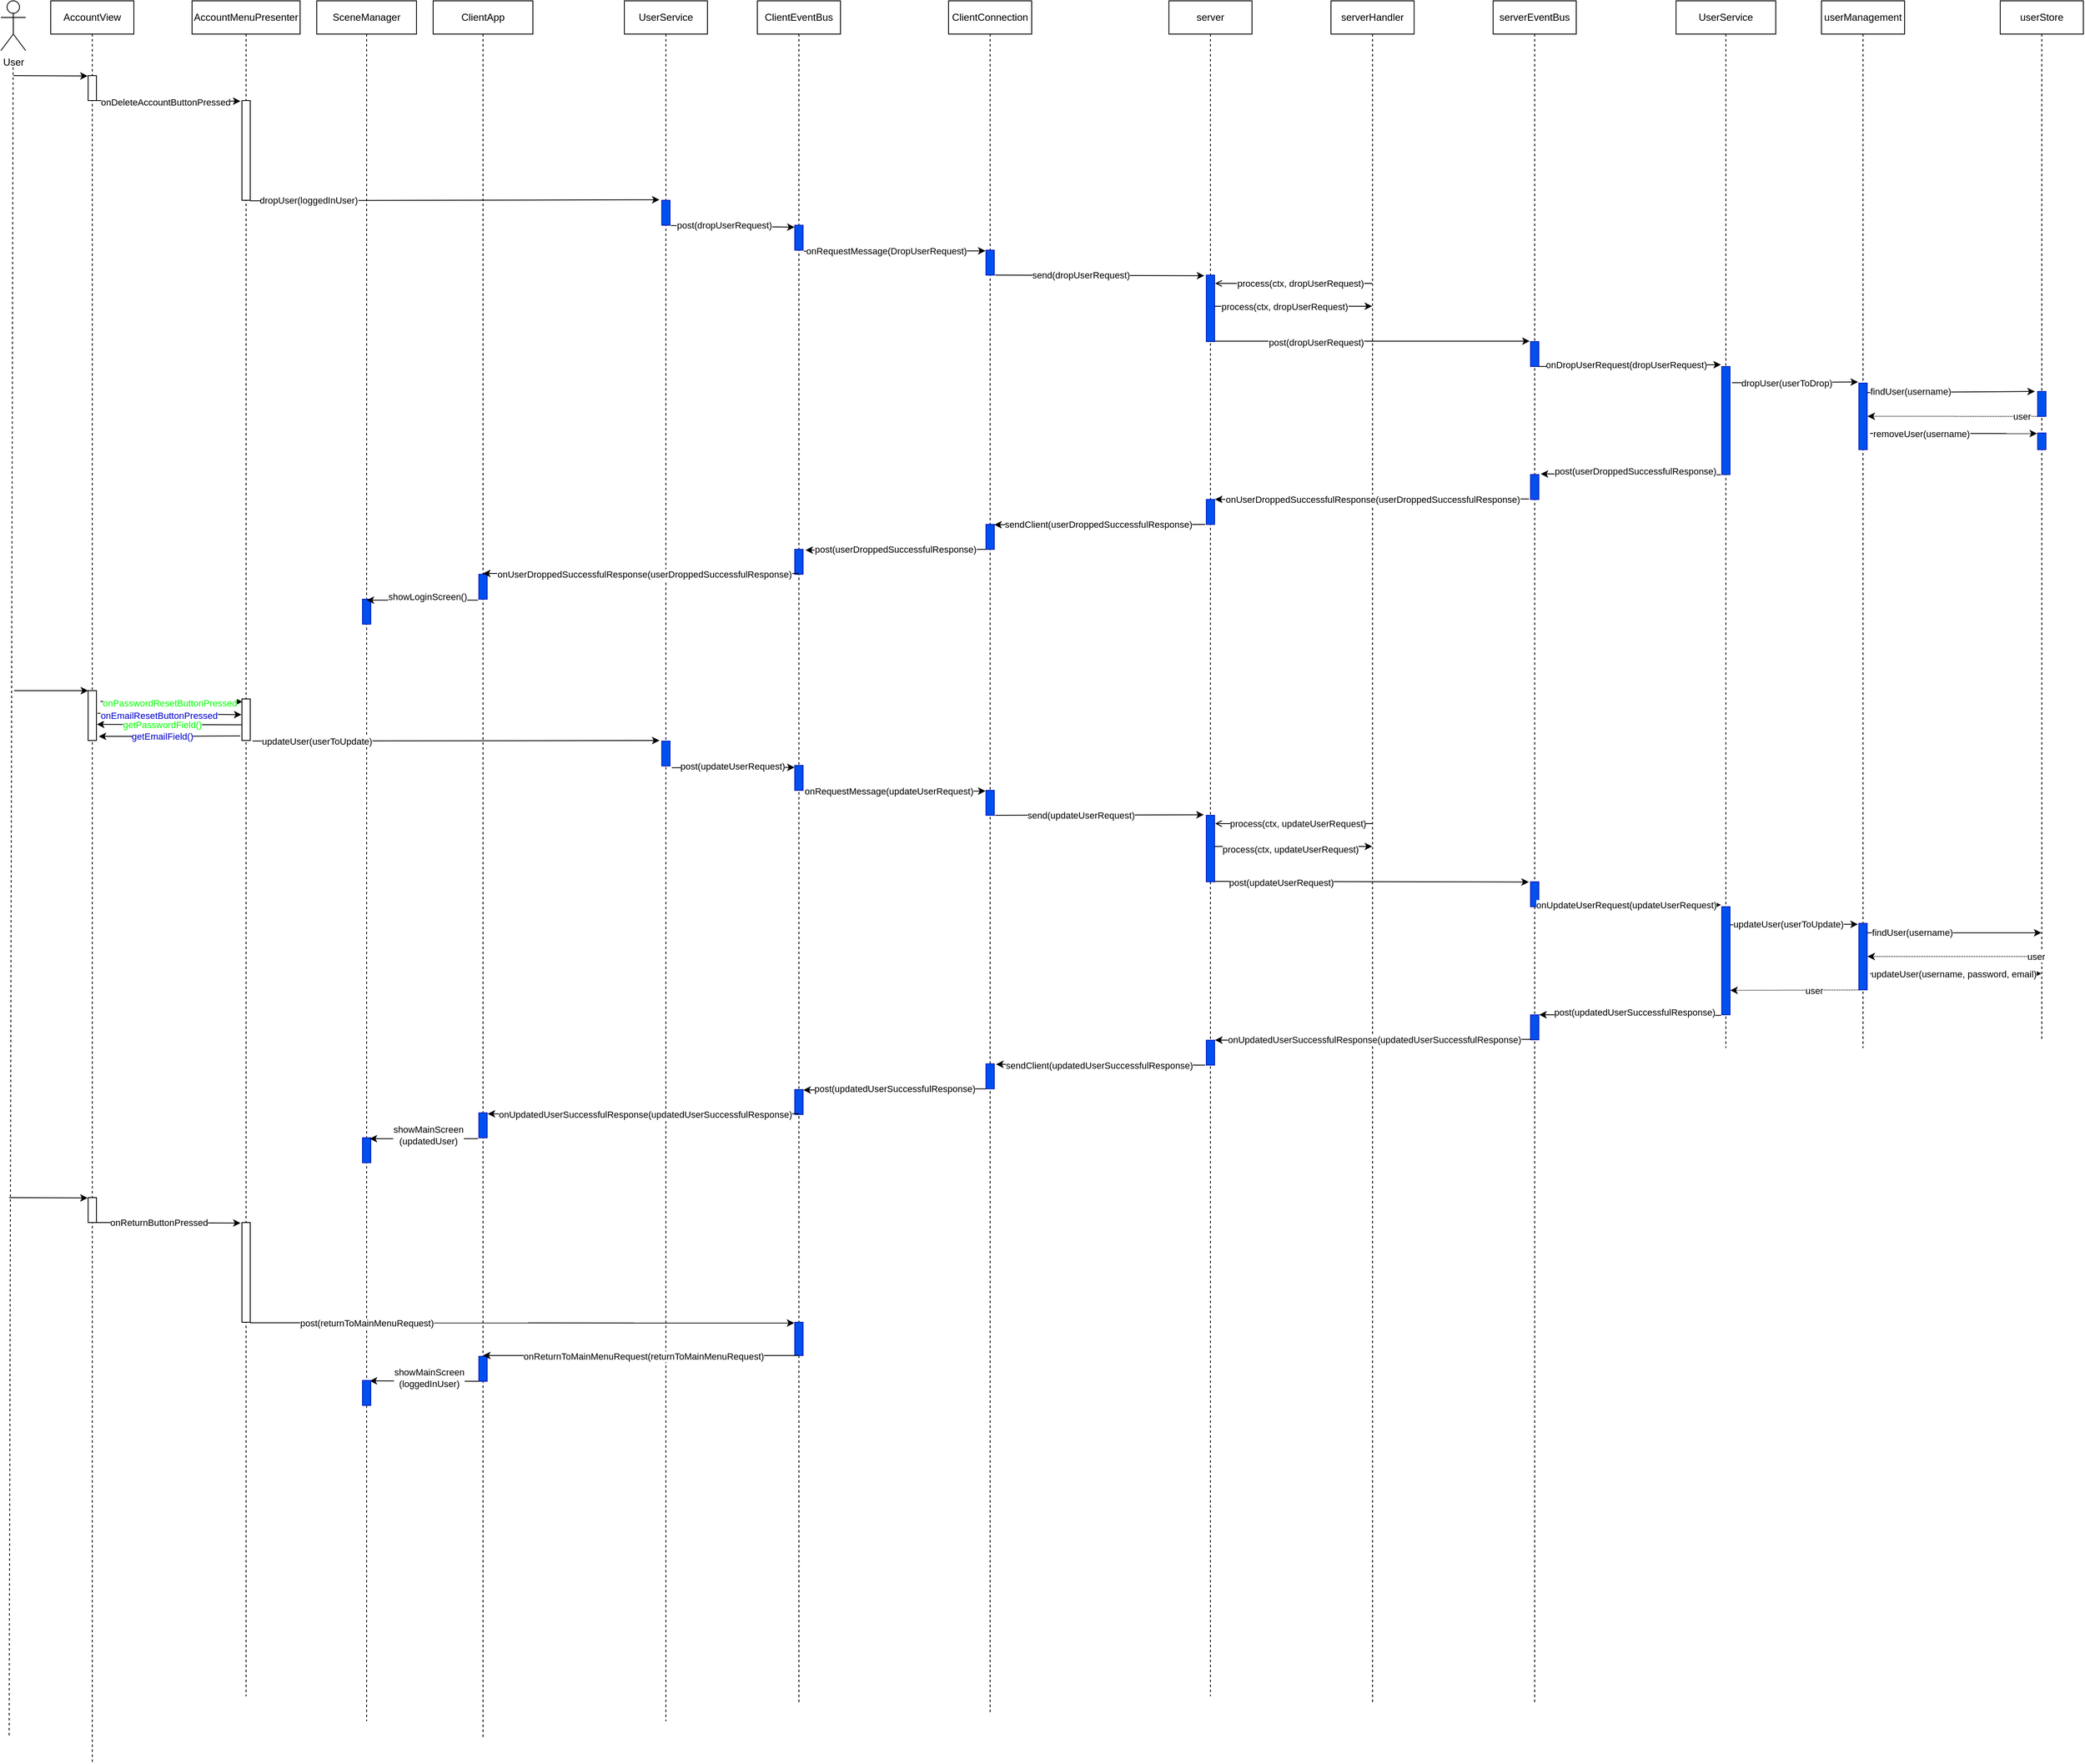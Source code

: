 <mxfile>
    <diagram id="3Xsf9Z5Jb-ylDypEAf_c" name="Register">
        <mxGraphModel dx="640" dy="656" grid="1" gridSize="10" guides="1" tooltips="1" connect="1" arrows="1" fold="1" page="1" pageScale="1" pageWidth="850" pageHeight="1100" background="none" math="0" shadow="0">
            <root>
                <mxCell id="AodUy6y1ME9elZLvLSFF-0"/>
                <mxCell id="AodUy6y1ME9elZLvLSFF-1" parent="AodUy6y1ME9elZLvLSFF-0"/>
                <mxCell id="AodUy6y1ME9elZLvLSFF-2" value="AccountMenuPresenter" style="shape=umlLifeline;perimeter=lifelinePerimeter;whiteSpace=wrap;html=1;container=1;collapsible=0;recursiveResize=0;outlineConnect=0;rounded=0;" parent="AodUy6y1ME9elZLvLSFF-1" vertex="1">
                    <mxGeometry x="240" y="80" width="130" height="2040" as="geometry"/>
                </mxCell>
                <mxCell id="AodUy6y1ME9elZLvLSFF-3" value="" style="html=1;points=[];perimeter=orthogonalPerimeter;rounded=0;" parent="AodUy6y1ME9elZLvLSFF-2" vertex="1">
                    <mxGeometry x="60" y="120" width="10" height="120" as="geometry"/>
                </mxCell>
                <mxCell id="0" value="" style="html=1;points=[];perimeter=orthogonalPerimeter;rounded=0;" parent="AodUy6y1ME9elZLvLSFF-2" vertex="1">
                    <mxGeometry x="60" y="840" width="10" height="50" as="geometry"/>
                </mxCell>
                <mxCell id="80" value="" style="html=1;points=[];perimeter=orthogonalPerimeter;rounded=0;" parent="AodUy6y1ME9elZLvLSFF-2" vertex="1">
                    <mxGeometry x="60" y="1470" width="10" height="120" as="geometry"/>
                </mxCell>
                <mxCell id="AodUy6y1ME9elZLvLSFF-4" value="AccountView" style="shape=umlLifeline;perimeter=lifelinePerimeter;whiteSpace=wrap;html=1;container=1;collapsible=0;recursiveResize=0;outlineConnect=0;rounded=0;" parent="AodUy6y1ME9elZLvLSFF-1" vertex="1">
                    <mxGeometry x="70" y="80" width="100" height="2120" as="geometry"/>
                </mxCell>
                <mxCell id="AodUy6y1ME9elZLvLSFF-5" value="" style="html=1;points=[];perimeter=orthogonalPerimeter;rounded=0;" parent="AodUy6y1ME9elZLvLSFF-4" vertex="1">
                    <mxGeometry x="45" y="90" width="10" height="30" as="geometry"/>
                </mxCell>
                <mxCell id="6" value="" style="html=1;points=[];perimeter=orthogonalPerimeter;rounded=0;" parent="AodUy6y1ME9elZLvLSFF-4" vertex="1">
                    <mxGeometry x="45" y="830" width="10" height="60" as="geometry"/>
                </mxCell>
                <mxCell id="9" style="edgeStyle=none;html=1;endArrow=classic;endFill=1;entryX=-0.052;entryY=0.015;entryDx=0;entryDy=0;entryPerimeter=0;rounded=0;" parent="AodUy6y1ME9elZLvLSFF-4" edge="1">
                    <mxGeometry relative="1" as="geometry">
                        <mxPoint x="-44" y="830" as="sourcePoint"/>
                        <mxPoint x="45.0" y="830" as="targetPoint"/>
                    </mxGeometry>
                </mxCell>
                <mxCell id="76" value="" style="html=1;points=[];perimeter=orthogonalPerimeter;rounded=0;" parent="AodUy6y1ME9elZLvLSFF-4" vertex="1">
                    <mxGeometry x="45" y="1440" width="10" height="30" as="geometry"/>
                </mxCell>
                <mxCell id="77" style="edgeStyle=none;html=1;endArrow=classic;endFill=1;entryX=-0.052;entryY=0.015;entryDx=0;entryDy=0;entryPerimeter=0;rounded=0;" parent="AodUy6y1ME9elZLvLSFF-4" target="76" edge="1">
                    <mxGeometry relative="1" as="geometry">
                        <mxPoint x="-50" y="1440" as="sourcePoint"/>
                    </mxGeometry>
                </mxCell>
                <mxCell id="AodUy6y1ME9elZLvLSFF-6" value="ClientConnection" style="shape=umlLifeline;perimeter=lifelinePerimeter;whiteSpace=wrap;html=1;container=1;collapsible=0;recursiveResize=0;outlineConnect=0;rounded=0;" parent="AodUy6y1ME9elZLvLSFF-1" vertex="1">
                    <mxGeometry x="1150" y="80" width="100" height="2060" as="geometry"/>
                </mxCell>
                <mxCell id="AodUy6y1ME9elZLvLSFF-7" value="" style="html=1;points=[];perimeter=orthogonalPerimeter;fillColor=#0050ef;fontColor=#ffffff;strokeColor=#001DBC;rounded=0;" parent="AodUy6y1ME9elZLvLSFF-6" vertex="1">
                    <mxGeometry x="45" y="300" width="10" height="30" as="geometry"/>
                </mxCell>
                <mxCell id="AodUy6y1ME9elZLvLSFF-8" value="" style="html=1;points=[];perimeter=orthogonalPerimeter;fillColor=#0050ef;fontColor=#ffffff;strokeColor=#001DBC;rounded=0;" parent="AodUy6y1ME9elZLvLSFF-6" vertex="1">
                    <mxGeometry x="45" y="630" width="10" height="30" as="geometry"/>
                </mxCell>
                <mxCell id="AodUy6y1ME9elZLvLSFF-97" style="edgeStyle=none;html=1;endArrow=classic;endFill=1;exitX=0.03;exitY=1.018;exitDx=0;exitDy=0;exitPerimeter=0;rounded=0;entryX=1.288;entryY=0.031;entryDx=0;entryDy=0;entryPerimeter=0;" parent="AodUy6y1ME9elZLvLSFF-6" target="AodUy6y1ME9elZLvLSFF-90" edge="1">
                    <mxGeometry relative="1" as="geometry">
                        <mxPoint x="45.0" y="660.06" as="sourcePoint"/>
                        <mxPoint x="-150.3" y="660.52" as="targetPoint"/>
                        <Array as="points">
                            <mxPoint x="-25.25" y="660"/>
                        </Array>
                    </mxGeometry>
                </mxCell>
                <mxCell id="AodUy6y1ME9elZLvLSFF-98" value="post(userDroppedSuccessfulResponse)" style="edgeLabel;html=1;align=center;verticalAlign=middle;resizable=0;points=[];rounded=0;" parent="AodUy6y1ME9elZLvLSFF-97" vertex="1" connectable="0">
                    <mxGeometry x="-0.387" y="-2" relative="1" as="geometry">
                        <mxPoint x="-43" y="2" as="offset"/>
                    </mxGeometry>
                </mxCell>
                <mxCell id="20" value="" style="html=1;points=[];perimeter=orthogonalPerimeter;fillColor=#0050ef;fontColor=#ffffff;strokeColor=#001DBC;rounded=0;" parent="AodUy6y1ME9elZLvLSFF-6" vertex="1">
                    <mxGeometry x="45" y="950" width="10" height="30" as="geometry"/>
                </mxCell>
                <mxCell id="57" value="" style="html=1;points=[];perimeter=orthogonalPerimeter;fillColor=#0050ef;fontColor=#ffffff;strokeColor=#001DBC;rounded=0;" parent="AodUy6y1ME9elZLvLSFF-6" vertex="1">
                    <mxGeometry x="45" y="1279.07" width="10" height="30" as="geometry"/>
                </mxCell>
                <mxCell id="58" style="edgeStyle=none;html=1;endArrow=classic;endFill=1;exitX=0.03;exitY=1.018;exitDx=0;exitDy=0;exitPerimeter=0;rounded=0;entryX=1.028;entryY=0.02;entryDx=0;entryDy=0;entryPerimeter=0;" parent="AodUy6y1ME9elZLvLSFF-6" target="66" edge="1">
                    <mxGeometry relative="1" as="geometry">
                        <mxPoint x="45.0" y="1309.13" as="sourcePoint"/>
                        <mxPoint x="-172.12" y="1310" as="targetPoint"/>
                        <Array as="points">
                            <mxPoint x="-25.25" y="1309.07"/>
                        </Array>
                    </mxGeometry>
                </mxCell>
                <mxCell id="59" value="post(updatedUserSuccessfulResponse)" style="edgeLabel;html=1;align=center;verticalAlign=middle;resizable=0;points=[];rounded=0;" parent="58" vertex="1" connectable="0">
                    <mxGeometry x="-0.387" y="-2" relative="1" as="geometry">
                        <mxPoint x="-43" y="2" as="offset"/>
                    </mxGeometry>
                </mxCell>
                <mxCell id="AodUy6y1ME9elZLvLSFF-17" value="serverHandler" style="shape=umlLifeline;perimeter=lifelinePerimeter;whiteSpace=wrap;html=1;container=1;collapsible=0;recursiveResize=0;outlineConnect=0;rounded=0;" parent="AodUy6y1ME9elZLvLSFF-1" vertex="1">
                    <mxGeometry x="1610" y="80" width="100" height="2050" as="geometry"/>
                </mxCell>
                <mxCell id="AodUy6y1ME9elZLvLSFF-20" value="server" style="shape=umlLifeline;perimeter=lifelinePerimeter;whiteSpace=wrap;html=1;container=1;collapsible=0;recursiveResize=0;outlineConnect=0;rounded=0;" parent="AodUy6y1ME9elZLvLSFF-1" vertex="1">
                    <mxGeometry x="1415.04" y="80" width="100" height="2040" as="geometry"/>
                </mxCell>
                <mxCell id="AodUy6y1ME9elZLvLSFF-21" value="" style="html=1;points=[];perimeter=orthogonalPerimeter;fillColor=#0050ef;fontColor=#ffffff;strokeColor=#001DBC;rounded=0;" parent="AodUy6y1ME9elZLvLSFF-20" vertex="1">
                    <mxGeometry x="45" y="330" width="10" height="80" as="geometry"/>
                </mxCell>
                <mxCell id="AodUy6y1ME9elZLvLSFF-22" value="" style="html=1;points=[];perimeter=orthogonalPerimeter;fillColor=#0050ef;fontColor=#ffffff;strokeColor=#001DBC;rounded=0;" parent="AodUy6y1ME9elZLvLSFF-20" vertex="1">
                    <mxGeometry x="45" y="600" width="10" height="30" as="geometry"/>
                </mxCell>
                <mxCell id="52" value="" style="html=1;points=[];perimeter=orthogonalPerimeter;fillColor=#0050ef;fontColor=#ffffff;strokeColor=#001DBC;rounded=0;" parent="AodUy6y1ME9elZLvLSFF-20" vertex="1">
                    <mxGeometry x="45.0" y="1250.6" width="10" height="30" as="geometry"/>
                </mxCell>
                <mxCell id="AodUy6y1ME9elZLvLSFF-23" value="&lt;span&gt;UserService&lt;/span&gt;" style="shape=umlLifeline;perimeter=lifelinePerimeter;whiteSpace=wrap;html=1;container=1;collapsible=0;recursiveResize=0;outlineConnect=0;rounded=0;" parent="AodUy6y1ME9elZLvLSFF-1" vertex="1">
                    <mxGeometry x="2025.04" y="80" width="120" height="1260" as="geometry"/>
                </mxCell>
                <mxCell id="AodUy6y1ME9elZLvLSFF-24" value="" style="html=1;points=[];perimeter=orthogonalPerimeter;fillColor=#0050ef;fontColor=#ffffff;strokeColor=#001DBC;rounded=0;" parent="AodUy6y1ME9elZLvLSFF-23" vertex="1">
                    <mxGeometry x="55" y="440" width="10" height="130" as="geometry"/>
                </mxCell>
                <mxCell id="35" value="" style="html=1;points=[];perimeter=orthogonalPerimeter;fillColor=#0050ef;fontColor=#ffffff;strokeColor=#001DBC;rounded=0;" parent="AodUy6y1ME9elZLvLSFF-23" vertex="1">
                    <mxGeometry x="55" y="1090" width="10" height="130" as="geometry"/>
                </mxCell>
                <mxCell id="AodUy6y1ME9elZLvLSFF-25" value="serverEventBus" style="shape=umlLifeline;perimeter=lifelinePerimeter;whiteSpace=wrap;html=1;container=1;collapsible=0;recursiveResize=0;outlineConnect=0;rounded=0;" parent="AodUy6y1ME9elZLvLSFF-1" vertex="1">
                    <mxGeometry x="1805.04" y="80" width="100" height="2050" as="geometry"/>
                </mxCell>
                <mxCell id="AodUy6y1ME9elZLvLSFF-26" value="" style="html=1;points=[];perimeter=orthogonalPerimeter;fillColor=#0050ef;fontColor=#ffffff;strokeColor=#001DBC;rounded=0;" parent="AodUy6y1ME9elZLvLSFF-25" vertex="1">
                    <mxGeometry x="45" y="410" width="10" height="30" as="geometry"/>
                </mxCell>
                <mxCell id="AodUy6y1ME9elZLvLSFF-27" value="" style="html=1;points=[];perimeter=orthogonalPerimeter;fillColor=#0050ef;fontColor=#ffffff;strokeColor=#001DBC;rounded=0;" parent="AodUy6y1ME9elZLvLSFF-25" vertex="1">
                    <mxGeometry x="45" y="570" width="10" height="30" as="geometry"/>
                </mxCell>
                <mxCell id="32" value="" style="html=1;points=[];perimeter=orthogonalPerimeter;fillColor=#0050ef;fontColor=#ffffff;strokeColor=#001DBC;rounded=0;" parent="AodUy6y1ME9elZLvLSFF-25" vertex="1">
                    <mxGeometry x="45" y="1060" width="10" height="30" as="geometry"/>
                </mxCell>
                <mxCell id="33" style="edgeStyle=none;html=1;endArrow=classic;endFill=1;exitX=0.995;exitY=0.998;exitDx=0;exitDy=0;exitPerimeter=0;entryX=-0.1;entryY=-0.017;entryDx=0;entryDy=0;entryPerimeter=0;rounded=0;" parent="AodUy6y1ME9elZLvLSFF-25" source="32" edge="1">
                    <mxGeometry relative="1" as="geometry">
                        <mxPoint x="-150.0" y="1080" as="sourcePoint"/>
                        <mxPoint x="274" y="1087.79" as="targetPoint"/>
                    </mxGeometry>
                </mxCell>
                <mxCell id="34" value="onUpdateUserRequest(updateUserRequest)" style="edgeLabel;html=1;align=center;verticalAlign=middle;resizable=0;points=[];rounded=0;" parent="33" vertex="1" connectable="0">
                    <mxGeometry x="-0.387" y="-2" relative="1" as="geometry">
                        <mxPoint x="38" y="-4" as="offset"/>
                    </mxGeometry>
                </mxCell>
                <mxCell id="49" value="" style="html=1;points=[];perimeter=orthogonalPerimeter;fillColor=#0050ef;fontColor=#ffffff;strokeColor=#001DBC;rounded=0;" parent="AodUy6y1ME9elZLvLSFF-25" vertex="1">
                    <mxGeometry x="45" y="1220.12" width="10" height="30" as="geometry"/>
                </mxCell>
                <mxCell id="AodUy6y1ME9elZLvLSFF-28" value="" style="edgeStyle=none;html=1;dashed=1;endArrow=none;endFill=0;rounded=0;" parent="AodUy6y1ME9elZLvLSFF-1" edge="1">
                    <mxGeometry relative="1" as="geometry">
                        <mxPoint x="24.76" y="160" as="sourcePoint"/>
                        <mxPoint x="20" y="2170" as="targetPoint"/>
                    </mxGeometry>
                </mxCell>
                <mxCell id="AodUy6y1ME9elZLvLSFF-29" style="edgeStyle=none;html=1;endArrow=classic;endFill=1;entryX=-0.052;entryY=0.015;entryDx=0;entryDy=0;entryPerimeter=0;rounded=0;" parent="AodUy6y1ME9elZLvLSFF-1" target="AodUy6y1ME9elZLvLSFF-5" edge="1">
                    <mxGeometry relative="1" as="geometry">
                        <mxPoint x="25" y="170" as="sourcePoint"/>
                    </mxGeometry>
                </mxCell>
                <mxCell id="AodUy6y1ME9elZLvLSFF-30" value="User" style="shape=umlActor;verticalLabelPosition=bottom;verticalAlign=top;html=1;rounded=0;" parent="AodUy6y1ME9elZLvLSFF-1" vertex="1">
                    <mxGeometry x="10" y="80" width="30" height="60" as="geometry"/>
                </mxCell>
                <mxCell id="AodUy6y1ME9elZLvLSFF-31" value="userStore" style="shape=umlLifeline;perimeter=lifelinePerimeter;whiteSpace=wrap;html=1;container=1;collapsible=0;recursiveResize=0;outlineConnect=0;rounded=0;" parent="AodUy6y1ME9elZLvLSFF-1" vertex="1">
                    <mxGeometry x="2415.04" y="80" width="100" height="1250" as="geometry"/>
                </mxCell>
                <mxCell id="AodUy6y1ME9elZLvLSFF-32" value="" style="html=1;points=[];perimeter=orthogonalPerimeter;fillColor=#0050ef;fontColor=#ffffff;strokeColor=#001DBC;rounded=0;" parent="AodUy6y1ME9elZLvLSFF-31" vertex="1">
                    <mxGeometry x="45" y="470" width="10" height="30" as="geometry"/>
                </mxCell>
                <mxCell id="10" value="" style="html=1;points=[];perimeter=orthogonalPerimeter;fillColor=#0050ef;fontColor=#ffffff;strokeColor=#001DBC;rounded=0;" parent="AodUy6y1ME9elZLvLSFF-31" vertex="1">
                    <mxGeometry x="45" y="520" width="10" height="20" as="geometry"/>
                </mxCell>
                <mxCell id="AodUy6y1ME9elZLvLSFF-38" style="edgeStyle=none;html=1;endArrow=classic;endFill=1;entryX=-0.179;entryY=0.006;entryDx=0;entryDy=0;entryPerimeter=0;rounded=0;" parent="AodUy6y1ME9elZLvLSFF-1" source="AodUy6y1ME9elZLvLSFF-5" target="AodUy6y1ME9elZLvLSFF-3" edge="1">
                    <mxGeometry relative="1" as="geometry">
                        <mxPoint x="120" y="190" as="sourcePoint"/>
                        <mxPoint x="280" y="190" as="targetPoint"/>
                    </mxGeometry>
                </mxCell>
                <mxCell id="AodUy6y1ME9elZLvLSFF-39" value="onDeleteAccountButtonPressed" style="edgeLabel;html=1;align=center;verticalAlign=middle;resizable=0;points=[];rounded=0;" parent="AodUy6y1ME9elZLvLSFF-38" vertex="1" connectable="0">
                    <mxGeometry x="-0.387" y="-2" relative="1" as="geometry">
                        <mxPoint x="30" as="offset"/>
                    </mxGeometry>
                </mxCell>
                <mxCell id="AodUy6y1ME9elZLvLSFF-46" style="edgeStyle=none;html=1;endArrow=classic;endFill=1;rounded=0;exitX=1.1;exitY=1;exitDx=0;exitDy=0;exitPerimeter=0;entryX=-0.243;entryY=0.009;entryDx=0;entryDy=0;entryPerimeter=0;" parent="AodUy6y1ME9elZLvLSFF-1" source="AodUy6y1ME9elZLvLSFF-7" target="AodUy6y1ME9elZLvLSFF-21" edge="1">
                    <mxGeometry relative="1" as="geometry">
                        <mxPoint x="1130" y="395" as="sourcePoint"/>
                        <mxPoint x="1380" y="410" as="targetPoint"/>
                    </mxGeometry>
                </mxCell>
                <mxCell id="AodUy6y1ME9elZLvLSFF-47" value="send(dropUserRequest)" style="edgeLabel;html=1;align=center;verticalAlign=middle;resizable=0;points=[];rounded=0;" parent="AodUy6y1ME9elZLvLSFF-46" vertex="1" connectable="0">
                    <mxGeometry x="-0.387" y="-2" relative="1" as="geometry">
                        <mxPoint x="26" y="-2" as="offset"/>
                    </mxGeometry>
                </mxCell>
                <mxCell id="AodUy6y1ME9elZLvLSFF-48" style="edgeStyle=none;html=1;endArrow=classic;endFill=1;exitX=0.957;exitY=0.468;exitDx=0;exitDy=0;exitPerimeter=0;rounded=0;" parent="AodUy6y1ME9elZLvLSFF-1" source="AodUy6y1ME9elZLvLSFF-21" target="AodUy6y1ME9elZLvLSFF-17" edge="1">
                    <mxGeometry relative="1" as="geometry">
                        <mxPoint x="1475.04" y="380.93" as="sourcePoint"/>
                        <mxPoint x="1624.52" y="379.49" as="targetPoint"/>
                    </mxGeometry>
                </mxCell>
                <mxCell id="AodUy6y1ME9elZLvLSFF-49" value="process(ctx, dropUserRequest)" style="edgeLabel;html=1;align=center;verticalAlign=middle;resizable=0;points=[];rounded=0;" parent="AodUy6y1ME9elZLvLSFF-48" vertex="1" connectable="0">
                    <mxGeometry x="-0.387" y="-2" relative="1" as="geometry">
                        <mxPoint x="26" y="-2" as="offset"/>
                    </mxGeometry>
                </mxCell>
                <mxCell id="AodUy6y1ME9elZLvLSFF-50" style="edgeStyle=none;html=1;endArrow=classic;endFill=1;exitX=0.995;exitY=0.993;exitDx=0;exitDy=0;exitPerimeter=0;entryX=-0.1;entryY=-0.017;entryDx=0;entryDy=0;entryPerimeter=0;rounded=0;" parent="AodUy6y1ME9elZLvLSFF-1" source="AodUy6y1ME9elZLvLSFF-21" target="AodUy6y1ME9elZLvLSFF-26" edge="1">
                    <mxGeometry relative="1" as="geometry">
                        <mxPoint x="1470.04" y="432.12" as="sourcePoint"/>
                        <mxPoint x="1755.04" y="429" as="targetPoint"/>
                    </mxGeometry>
                </mxCell>
                <mxCell id="AodUy6y1ME9elZLvLSFF-51" value="post(dropUserRequest)" style="edgeLabel;html=1;align=center;verticalAlign=middle;resizable=0;points=[];rounded=0;" parent="AodUy6y1ME9elZLvLSFF-50" vertex="1" connectable="0">
                    <mxGeometry x="-0.387" y="-2" relative="1" as="geometry">
                        <mxPoint x="6" y="-1" as="offset"/>
                    </mxGeometry>
                </mxCell>
                <mxCell id="AodUy6y1ME9elZLvLSFF-52" style="edgeStyle=none;html=1;endArrow=classic;endFill=1;exitX=0.995;exitY=0.998;exitDx=0;exitDy=0;exitPerimeter=0;entryX=-0.1;entryY=-0.017;entryDx=0;entryDy=0;entryPerimeter=0;rounded=0;" parent="AodUy6y1ME9elZLvLSFF-1" source="AodUy6y1ME9elZLvLSFF-26" target="AodUy6y1ME9elZLvLSFF-24" edge="1">
                    <mxGeometry relative="1" as="geometry">
                        <mxPoint x="1655.04" y="510" as="sourcePoint"/>
                        <mxPoint x="1940.09" y="509.56" as="targetPoint"/>
                    </mxGeometry>
                </mxCell>
                <mxCell id="AodUy6y1ME9elZLvLSFF-53" value="onDropUserRequest(dropUserRequest)" style="edgeLabel;html=1;align=center;verticalAlign=middle;resizable=0;points=[];rounded=0;" parent="AodUy6y1ME9elZLvLSFF-52" vertex="1" connectable="0">
                    <mxGeometry x="-0.387" y="-2" relative="1" as="geometry">
                        <mxPoint x="38" y="-4" as="offset"/>
                    </mxGeometry>
                </mxCell>
                <mxCell id="AodUy6y1ME9elZLvLSFF-54" value="userManagement" style="shape=umlLifeline;perimeter=lifelinePerimeter;whiteSpace=wrap;html=1;container=1;collapsible=0;recursiveResize=0;outlineConnect=0;rounded=0;" parent="AodUy6y1ME9elZLvLSFF-1" vertex="1">
                    <mxGeometry x="2200" y="80" width="100" height="1260" as="geometry"/>
                </mxCell>
                <mxCell id="AodUy6y1ME9elZLvLSFF-55" value="" style="html=1;points=[];perimeter=orthogonalPerimeter;fillColor=#0050ef;fontColor=#ffffff;strokeColor=#001DBC;rounded=0;" parent="AodUy6y1ME9elZLvLSFF-54" vertex="1">
                    <mxGeometry x="45" y="460" width="10" height="80" as="geometry"/>
                </mxCell>
                <mxCell id="38" value="" style="html=1;points=[];perimeter=orthogonalPerimeter;fillColor=#0050ef;fontColor=#ffffff;strokeColor=#001DBC;rounded=0;" parent="AodUy6y1ME9elZLvLSFF-54" vertex="1">
                    <mxGeometry x="45" y="1110" width="10" height="80" as="geometry"/>
                </mxCell>
                <mxCell id="AodUy6y1ME9elZLvLSFF-56" style="edgeStyle=none;html=1;endArrow=classic;endFill=1;entryX=-0.1;entryY=-0.017;entryDx=0;entryDy=0;entryPerimeter=0;exitX=1.233;exitY=0.15;exitDx=0;exitDy=0;exitPerimeter=0;rounded=0;" parent="AodUy6y1ME9elZLvLSFF-1" source="AodUy6y1ME9elZLvLSFF-24" target="AodUy6y1ME9elZLvLSFF-55" edge="1">
                    <mxGeometry relative="1" as="geometry">
                        <mxPoint x="2035.04" y="479" as="sourcePoint"/>
                        <mxPoint x="2135.14" y="530.92" as="targetPoint"/>
                    </mxGeometry>
                </mxCell>
                <mxCell id="AodUy6y1ME9elZLvLSFF-57" value="dropUser(userToDrop)" style="edgeLabel;html=1;align=center;verticalAlign=middle;resizable=0;points=[];rounded=0;" parent="AodUy6y1ME9elZLvLSFF-56" vertex="1" connectable="0">
                    <mxGeometry x="-0.387" y="-2" relative="1" as="geometry">
                        <mxPoint x="19" y="-1" as="offset"/>
                    </mxGeometry>
                </mxCell>
                <mxCell id="AodUy6y1ME9elZLvLSFF-58" style="edgeStyle=none;html=1;endArrow=classic;endFill=1;entryX=-0.333;entryY=0;entryDx=0;entryDy=0;entryPerimeter=0;exitX=0.995;exitY=0.142;exitDx=0;exitDy=0;exitPerimeter=0;rounded=0;" parent="AodUy6y1ME9elZLvLSFF-1" source="AodUy6y1ME9elZLvLSFF-55" target="AodUy6y1ME9elZLvLSFF-32" edge="1">
                    <mxGeometry relative="1" as="geometry">
                        <mxPoint x="2210.04" y="490.86" as="sourcePoint"/>
                        <mxPoint x="2302.81" y="542.28" as="targetPoint"/>
                    </mxGeometry>
                </mxCell>
                <mxCell id="AodUy6y1ME9elZLvLSFF-59" value="findUser(username)" style="edgeLabel;html=1;align=center;verticalAlign=middle;resizable=0;points=[];rounded=0;" parent="AodUy6y1ME9elZLvLSFF-58" vertex="1" connectable="0">
                    <mxGeometry x="-0.387" y="-2" relative="1" as="geometry">
                        <mxPoint x="-10" y="-3" as="offset"/>
                    </mxGeometry>
                </mxCell>
                <mxCell id="AodUy6y1ME9elZLvLSFF-60" style="edgeStyle=none;html=1;endArrow=classic;endFill=1;dashed=1;dashPattern=1 1;entryX=1.034;entryY=0.498;entryDx=0;entryDy=0;entryPerimeter=0;exitX=-0.028;exitY=1.001;exitDx=0;exitDy=0;exitPerimeter=0;rounded=0;" parent="AodUy6y1ME9elZLvLSFF-1" source="AodUy6y1ME9elZLvLSFF-32" target="AodUy6y1ME9elZLvLSFF-55" edge="1">
                    <mxGeometry relative="1" as="geometry">
                        <mxPoint x="2375.04" y="528" as="sourcePoint"/>
                        <mxPoint x="2219.09" y="524.67" as="targetPoint"/>
                    </mxGeometry>
                </mxCell>
                <mxCell id="AodUy6y1ME9elZLvLSFF-61" value="user" style="edgeLabel;html=1;align=center;verticalAlign=middle;resizable=0;points=[];rounded=0;" parent="AodUy6y1ME9elZLvLSFF-60" vertex="1" connectable="0">
                    <mxGeometry x="-0.387" y="-2" relative="1" as="geometry">
                        <mxPoint x="43" y="2" as="offset"/>
                    </mxGeometry>
                </mxCell>
                <mxCell id="AodUy6y1ME9elZLvLSFF-64" style="edgeStyle=none;html=1;endArrow=classic;endFill=1;entryX=1.223;entryY=-0.024;entryDx=0;entryDy=0;entryPerimeter=0;exitX=-0.112;exitY=1.002;exitDx=0;exitDy=0;exitPerimeter=0;rounded=0;" parent="AodUy6y1ME9elZLvLSFF-1" source="AodUy6y1ME9elZLvLSFF-24" target="AodUy6y1ME9elZLvLSFF-27" edge="1">
                    <mxGeometry relative="1" as="geometry">
                        <mxPoint x="1988.3" y="580.42" as="sourcePoint"/>
                        <mxPoint x="1830.04" y="580" as="targetPoint"/>
                    </mxGeometry>
                </mxCell>
                <mxCell id="AodUy6y1ME9elZLvLSFF-65" value="post(userDroppedSuccessfulResponse)" style="edgeLabel;html=1;align=center;verticalAlign=middle;resizable=0;points=[];rounded=0;" parent="AodUy6y1ME9elZLvLSFF-64" vertex="1" connectable="0">
                    <mxGeometry x="-0.387" y="-2" relative="1" as="geometry">
                        <mxPoint x="-37" y="-2" as="offset"/>
                    </mxGeometry>
                </mxCell>
                <mxCell id="AodUy6y1ME9elZLvLSFF-66" style="edgeStyle=none;html=1;endArrow=classic;endFill=1;entryX=1.042;entryY=-0.004;entryDx=0;entryDy=0;entryPerimeter=0;exitX=-0.18;exitY=0.98;exitDx=0;exitDy=0;exitPerimeter=0;rounded=0;" parent="AodUy6y1ME9elZLvLSFF-1" source="AodUy6y1ME9elZLvLSFF-27" target="AodUy6y1ME9elZLvLSFF-22" edge="1">
                    <mxGeometry relative="1" as="geometry">
                        <mxPoint x="1658.92" y="620.26" as="sourcePoint"/>
                        <mxPoint x="1460.04" y="610" as="targetPoint"/>
                    </mxGeometry>
                </mxCell>
                <mxCell id="AodUy6y1ME9elZLvLSFF-67" value="onUserDroppedSuccessfulResponse(userDroppedSuccessfulResponse)" style="edgeLabel;html=1;align=center;verticalAlign=middle;resizable=0;points=[];rounded=0;" parent="AodUy6y1ME9elZLvLSFF-66" vertex="1" connectable="0">
                    <mxGeometry x="-0.387" y="-2" relative="1" as="geometry">
                        <mxPoint x="-72" y="2" as="offset"/>
                    </mxGeometry>
                </mxCell>
                <mxCell id="AodUy6y1ME9elZLvLSFF-68" style="edgeStyle=none;html=1;endArrow=classic;endFill=1;entryX=0.995;entryY=0.014;entryDx=0;entryDy=0;entryPerimeter=0;exitX=-0.137;exitY=1;exitDx=0;exitDy=0;exitPerimeter=0;rounded=0;" parent="AodUy6y1ME9elZLvLSFF-1" source="AodUy6y1ME9elZLvLSFF-22" target="AodUy6y1ME9elZLvLSFF-8" edge="1">
                    <mxGeometry relative="1" as="geometry">
                        <mxPoint x="1145" y="640" as="sourcePoint"/>
                        <mxPoint x="985.504" y="640" as="targetPoint"/>
                        <Array as="points"/>
                    </mxGeometry>
                </mxCell>
                <mxCell id="AodUy6y1ME9elZLvLSFF-69" value="sendClient(userDroppedSuccessfulResponse)" style="edgeLabel;html=1;align=center;verticalAlign=middle;resizable=0;points=[];rounded=0;" parent="AodUy6y1ME9elZLvLSFF-68" vertex="1" connectable="0">
                    <mxGeometry x="-0.387" y="-2" relative="1" as="geometry">
                        <mxPoint x="-51" y="2" as="offset"/>
                    </mxGeometry>
                </mxCell>
                <mxCell id="AodUy6y1ME9elZLvLSFF-70" style="edgeStyle=none;html=1;endArrow=classic;endFill=1;exitX=0.98;exitY=1.005;exitDx=0;exitDy=0;exitPerimeter=0;rounded=0;entryX=-0.274;entryY=-0.023;entryDx=0;entryDy=0;entryPerimeter=0;" parent="AodUy6y1ME9elZLvLSFF-1" source="AodUy6y1ME9elZLvLSFF-3" target="AodUy6y1ME9elZLvLSFF-81" edge="1">
                    <mxGeometry relative="1" as="geometry">
                        <mxPoint x="459.71" y="289.52" as="sourcePoint"/>
                        <mxPoint x="454.48" y="289.49" as="targetPoint"/>
                    </mxGeometry>
                </mxCell>
                <mxCell id="AodUy6y1ME9elZLvLSFF-71" value="dropUser(loggedInUser)" style="edgeLabel;html=1;align=center;verticalAlign=middle;resizable=0;points=[];rounded=0;" parent="AodUy6y1ME9elZLvLSFF-70" vertex="1" connectable="0">
                    <mxGeometry x="-0.387" y="-2" relative="1" as="geometry">
                        <mxPoint x="-81" y="-2" as="offset"/>
                    </mxGeometry>
                </mxCell>
                <mxCell id="AodUy6y1ME9elZLvLSFF-80" value="UserService" style="shape=umlLifeline;perimeter=lifelinePerimeter;whiteSpace=wrap;html=1;container=1;collapsible=0;recursiveResize=0;outlineConnect=0;rounded=0;" parent="AodUy6y1ME9elZLvLSFF-1" vertex="1">
                    <mxGeometry x="760" y="80" width="100" height="2070" as="geometry"/>
                </mxCell>
                <mxCell id="AodUy6y1ME9elZLvLSFF-81" value="" style="html=1;points=[];perimeter=orthogonalPerimeter;fillColor=#0050ef;fontColor=#ffffff;strokeColor=#001DBC;rounded=0;" parent="AodUy6y1ME9elZLvLSFF-80" vertex="1">
                    <mxGeometry x="45" y="240" width="10" height="30" as="geometry"/>
                </mxCell>
                <mxCell id="15" value="" style="html=1;points=[];perimeter=orthogonalPerimeter;fillColor=#0050ef;fontColor=#ffffff;strokeColor=#001DBC;rounded=0;" parent="AodUy6y1ME9elZLvLSFF-80" vertex="1">
                    <mxGeometry x="45.0" y="890.69" width="10" height="30" as="geometry"/>
                </mxCell>
                <mxCell id="AodUy6y1ME9elZLvLSFF-88" value="ClientEventBus" style="shape=umlLifeline;perimeter=lifelinePerimeter;whiteSpace=wrap;html=1;container=1;collapsible=0;recursiveResize=0;outlineConnect=0;rounded=0;" parent="AodUy6y1ME9elZLvLSFF-1" vertex="1">
                    <mxGeometry x="920" y="80" width="100" height="2050" as="geometry"/>
                </mxCell>
                <mxCell id="AodUy6y1ME9elZLvLSFF-89" value="" style="html=1;points=[];perimeter=orthogonalPerimeter;fillColor=#0050ef;fontColor=#ffffff;strokeColor=#001DBC;rounded=0;" parent="AodUy6y1ME9elZLvLSFF-88" vertex="1">
                    <mxGeometry x="45" y="270" width="10" height="30" as="geometry"/>
                </mxCell>
                <mxCell id="AodUy6y1ME9elZLvLSFF-90" value="" style="html=1;points=[];perimeter=orthogonalPerimeter;fillColor=#0050ef;fontColor=#ffffff;strokeColor=#001DBC;rounded=0;" parent="AodUy6y1ME9elZLvLSFF-88" vertex="1">
                    <mxGeometry x="45" y="660" width="10" height="30" as="geometry"/>
                </mxCell>
                <mxCell id="16" value="" style="html=1;points=[];perimeter=orthogonalPerimeter;fillColor=#0050ef;fontColor=#ffffff;strokeColor=#001DBC;rounded=0;" parent="AodUy6y1ME9elZLvLSFF-88" vertex="1">
                    <mxGeometry x="45" y="920" width="10" height="30" as="geometry"/>
                </mxCell>
                <mxCell id="66" value="" style="html=1;points=[];perimeter=orthogonalPerimeter;fillColor=#0050ef;fontColor=#ffffff;strokeColor=#001DBC;rounded=0;" parent="AodUy6y1ME9elZLvLSFF-88" vertex="1">
                    <mxGeometry x="45" y="1310" width="10" height="30" as="geometry"/>
                </mxCell>
                <mxCell id="67" style="edgeStyle=none;html=1;endArrow=classic;endFill=1;rounded=0;entryX=1.06;entryY=0.039;entryDx=0;entryDy=0;entryPerimeter=0;" parent="AodUy6y1ME9elZLvLSFF-88" target="69" edge="1">
                    <mxGeometry relative="1" as="geometry">
                        <mxPoint x="50" y="1339" as="sourcePoint"/>
                        <mxPoint x="-329.594" y="1339" as="targetPoint"/>
                        <Array as="points">
                            <mxPoint x="-32" y="1339"/>
                        </Array>
                    </mxGeometry>
                </mxCell>
                <mxCell id="68" value="onUpdatedUserSuccessfulResponse(updatedUserSuccessfulResponse)" style="edgeLabel;html=1;align=center;verticalAlign=middle;resizable=0;points=[];rounded=0;" parent="67" vertex="1" connectable="0">
                    <mxGeometry x="-0.387" y="-2" relative="1" as="geometry">
                        <mxPoint x="-70" y="3" as="offset"/>
                    </mxGeometry>
                </mxCell>
                <mxCell id="83" value="" style="html=1;points=[];perimeter=orthogonalPerimeter;fillColor=#0050ef;fontColor=#ffffff;strokeColor=#001DBC;rounded=0;" parent="AodUy6y1ME9elZLvLSFF-88" vertex="1">
                    <mxGeometry x="45" y="1590" width="10" height="40" as="geometry"/>
                </mxCell>
                <mxCell id="AodUy6y1ME9elZLvLSFF-91" style="edgeStyle=none;html=1;endArrow=classic;endFill=1;exitX=1.095;exitY=1.011;exitDx=0;exitDy=0;exitPerimeter=0;rounded=0;entryX=-0.017;entryY=0.078;entryDx=0;entryDy=0;entryPerimeter=0;" parent="AodUy6y1ME9elZLvLSFF-1" source="AodUy6y1ME9elZLvLSFF-81" target="AodUy6y1ME9elZLvLSFF-89" edge="1">
                    <mxGeometry relative="1" as="geometry">
                        <mxPoint x="812.79" y="350.0" as="sourcePoint"/>
                        <mxPoint x="1010.0" y="350.03" as="targetPoint"/>
                        <Array as="points"/>
                    </mxGeometry>
                </mxCell>
                <mxCell id="AodUy6y1ME9elZLvLSFF-92" value="post(dropUserRequest)" style="edgeLabel;html=1;align=center;verticalAlign=middle;resizable=0;points=[];rounded=0;" parent="AodUy6y1ME9elZLvLSFF-91" vertex="1" connectable="0">
                    <mxGeometry x="-0.387" y="-2" relative="1" as="geometry">
                        <mxPoint x="18" y="-3" as="offset"/>
                    </mxGeometry>
                </mxCell>
                <mxCell id="AodUy6y1ME9elZLvLSFF-93" style="edgeStyle=none;html=1;endArrow=classic;endFill=1;entryX=-0.06;entryY=0.027;entryDx=0;entryDy=0;entryPerimeter=0;exitX=1.1;exitY=1.04;exitDx=0;exitDy=0;exitPerimeter=0;rounded=0;" parent="AodUy6y1ME9elZLvLSFF-1" source="AodUy6y1ME9elZLvLSFF-89" target="AodUy6y1ME9elZLvLSFF-7" edge="1">
                    <mxGeometry relative="1" as="geometry">
                        <mxPoint x="975" y="364.86" as="sourcePoint"/>
                        <mxPoint x="1169.29" y="364.41" as="targetPoint"/>
                    </mxGeometry>
                </mxCell>
                <mxCell id="AodUy6y1ME9elZLvLSFF-94" value="onRequestMessage(DropUserRequest)" style="edgeLabel;html=1;align=center;verticalAlign=middle;resizable=0;points=[];rounded=0;" parent="AodUy6y1ME9elZLvLSFF-93" vertex="1" connectable="0">
                    <mxGeometry x="-0.387" y="-2" relative="1" as="geometry">
                        <mxPoint x="32" y="-2" as="offset"/>
                    </mxGeometry>
                </mxCell>
                <mxCell id="AodUy6y1ME9elZLvLSFF-18" style="edgeStyle=none;html=1;endArrow=open;endFill=0;rounded=0;entryX=1.071;entryY=0.125;entryDx=0;entryDy=0;entryPerimeter=0;" parent="AodUy6y1ME9elZLvLSFF-1" source="AodUy6y1ME9elZLvLSFF-17" target="AodUy6y1ME9elZLvLSFF-21" edge="1">
                    <mxGeometry relative="1" as="geometry">
                        <mxPoint x="1634.61" y="420" as="sourcePoint"/>
                        <mxPoint x="1470.04" y="420" as="targetPoint"/>
                        <Array as="points">
                            <mxPoint x="1550" y="420"/>
                        </Array>
                    </mxGeometry>
                </mxCell>
                <mxCell id="AodUy6y1ME9elZLvLSFF-19" value="process(ctx, dropUserRequest)" style="edgeLabel;html=1;align=center;verticalAlign=middle;resizable=0;points=[];rounded=0;" parent="AodUy6y1ME9elZLvLSFF-18" vertex="1" connectable="0">
                    <mxGeometry x="-0.387" y="-2" relative="1" as="geometry">
                        <mxPoint x="-29" y="2" as="offset"/>
                    </mxGeometry>
                </mxCell>
                <mxCell id="AodUy6y1ME9elZLvLSFF-99" value="ClientApp" style="shape=umlLifeline;perimeter=lifelinePerimeter;whiteSpace=wrap;html=1;container=1;collapsible=0;recursiveResize=0;outlineConnect=0;rounded=0;" parent="AodUy6y1ME9elZLvLSFF-1" vertex="1">
                    <mxGeometry x="530" y="80" width="120" height="2090" as="geometry"/>
                </mxCell>
                <mxCell id="AodUy6y1ME9elZLvLSFF-102" value="" style="html=1;points=[];perimeter=orthogonalPerimeter;fillColor=#0050ef;fontColor=#ffffff;strokeColor=#001DBC;rounded=0;" parent="AodUy6y1ME9elZLvLSFF-99" vertex="1">
                    <mxGeometry x="55" y="690" width="10" height="30" as="geometry"/>
                </mxCell>
                <mxCell id="69" value="" style="html=1;points=[];perimeter=orthogonalPerimeter;fillColor=#0050ef;fontColor=#ffffff;strokeColor=#001DBC;rounded=0;" parent="AodUy6y1ME9elZLvLSFF-99" vertex="1">
                    <mxGeometry x="55" y="1338.03" width="10" height="30" as="geometry"/>
                </mxCell>
                <mxCell id="97" value="" style="html=1;points=[];perimeter=orthogonalPerimeter;fillColor=#0050ef;fontColor=#ffffff;strokeColor=#001DBC;rounded=0;" parent="AodUy6y1ME9elZLvLSFF-99" vertex="1">
                    <mxGeometry x="55.0" y="1631" width="10" height="30" as="geometry"/>
                </mxCell>
                <mxCell id="112" style="edgeStyle=none;html=1;endArrow=classic;endFill=1;rounded=0;exitX=-0.1;exitY=1.038;exitDx=0;exitDy=0;exitPerimeter=0;entryX=0.867;entryY=0.017;entryDx=0;entryDy=0;entryPerimeter=0;" parent="AodUy6y1ME9elZLvLSFF-99" edge="1" target="115">
                    <mxGeometry relative="1" as="geometry">
                        <mxPoint x="55" y="1661.0" as="sourcePoint"/>
                        <mxPoint x="-79.333" y="1661.0" as="targetPoint"/>
                    </mxGeometry>
                </mxCell>
                <mxCell id="113" value="showMainScreen&lt;br&gt;(loggedInUser)" style="edgeLabel;html=1;align=center;verticalAlign=middle;resizable=0;points=[];rounded=0;" parent="112" vertex="1" connectable="0">
                    <mxGeometry x="-0.387" y="-2" relative="1" as="geometry">
                        <mxPoint x="-20" y="-2" as="offset"/>
                    </mxGeometry>
                </mxCell>
                <mxCell id="AodUy6y1ME9elZLvLSFF-101" value="SceneManager" style="shape=umlLifeline;perimeter=lifelinePerimeter;whiteSpace=wrap;html=1;container=1;collapsible=0;recursiveResize=0;outlineConnect=0;rounded=0;" parent="AodUy6y1ME9elZLvLSFF-1" vertex="1">
                    <mxGeometry x="390" y="80" width="120" height="2070" as="geometry"/>
                </mxCell>
                <mxCell id="AodUy6y1ME9elZLvLSFF-107" value="" style="html=1;points=[];perimeter=orthogonalPerimeter;fillColor=#0050ef;fontColor=#ffffff;strokeColor=#001DBC;rounded=0;" parent="AodUy6y1ME9elZLvLSFF-101" vertex="1">
                    <mxGeometry x="55" y="720" width="10" height="30" as="geometry"/>
                </mxCell>
                <mxCell id="114" value="" style="html=1;points=[];perimeter=orthogonalPerimeter;fillColor=#0050ef;fontColor=#ffffff;strokeColor=#001DBC;rounded=0;" vertex="1" parent="AodUy6y1ME9elZLvLSFF-101">
                    <mxGeometry x="55" y="1368.03" width="10" height="30" as="geometry"/>
                </mxCell>
                <mxCell id="115" value="" style="html=1;points=[];perimeter=orthogonalPerimeter;fillColor=#0050ef;fontColor=#ffffff;strokeColor=#001DBC;rounded=0;" vertex="1" parent="AodUy6y1ME9elZLvLSFF-101">
                    <mxGeometry x="55" y="1660" width="10" height="30" as="geometry"/>
                </mxCell>
                <mxCell id="AodUy6y1ME9elZLvLSFF-103" style="edgeStyle=none;html=1;endArrow=classic;endFill=1;rounded=0;" parent="AodUy6y1ME9elZLvLSFF-1" target="AodUy6y1ME9elZLvLSFF-99" edge="1">
                    <mxGeometry relative="1" as="geometry">
                        <mxPoint x="970" y="769" as="sourcePoint"/>
                        <mxPoint x="662.25" y="769.05" as="targetPoint"/>
                        <Array as="points">
                            <mxPoint x="888" y="769"/>
                        </Array>
                    </mxGeometry>
                </mxCell>
                <mxCell id="AodUy6y1ME9elZLvLSFF-104" value="onUserDroppedSuccessfulResponse(userDroppedSuccessfulResponse)" style="edgeLabel;html=1;align=center;verticalAlign=middle;resizable=0;points=[];rounded=0;" parent="AodUy6y1ME9elZLvLSFF-103" vertex="1" connectable="0">
                    <mxGeometry x="-0.387" y="-2" relative="1" as="geometry">
                        <mxPoint x="-70" y="3" as="offset"/>
                    </mxGeometry>
                </mxCell>
                <mxCell id="AodUy6y1ME9elZLvLSFF-105" style="edgeStyle=none;html=1;endArrow=classic;endFill=1;rounded=0;exitX=-0.1;exitY=1.038;exitDx=0;exitDy=0;exitPerimeter=0;" parent="AodUy6y1ME9elZLvLSFF-1" source="AodUy6y1ME9elZLvLSFF-102" target="AodUy6y1ME9elZLvLSFF-101" edge="1">
                    <mxGeometry relative="1" as="geometry">
                        <mxPoint x="460" y="930.0" as="sourcePoint"/>
                        <mxPoint x="310" y="930" as="targetPoint"/>
                    </mxGeometry>
                </mxCell>
                <mxCell id="AodUy6y1ME9elZLvLSFF-106" value="showLoginScreen()" style="edgeLabel;html=1;align=center;verticalAlign=middle;resizable=0;points=[];rounded=0;" parent="AodUy6y1ME9elZLvLSFF-105" vertex="1" connectable="0">
                    <mxGeometry x="-0.387" y="-2" relative="1" as="geometry">
                        <mxPoint x="-20" y="-2" as="offset"/>
                    </mxGeometry>
                </mxCell>
                <mxCell id="7" style="edgeStyle=none;html=1;endArrow=classic;endFill=1;entryX=0.056;entryY=0.067;entryDx=0;entryDy=0;entryPerimeter=0;rounded=0;" parent="AodUy6y1ME9elZLvLSFF-1" target="0" edge="1">
                    <mxGeometry relative="1" as="geometry">
                        <mxPoint x="130" y="923" as="sourcePoint"/>
                        <mxPoint x="300.0" y="930" as="targetPoint"/>
                    </mxGeometry>
                </mxCell>
                <mxCell id="8" value="onPasswordResetButtonPressed" style="edgeLabel;html=1;align=center;verticalAlign=middle;resizable=0;points=[];rounded=0;fontColor=#00FF00;" parent="7" vertex="1" connectable="0">
                    <mxGeometry x="-0.387" y="-2" relative="1" as="geometry">
                        <mxPoint x="30" as="offset"/>
                    </mxGeometry>
                </mxCell>
                <mxCell id="11" style="edgeStyle=none;html=1;endArrow=classic;endFill=1;exitX=1.346;exitY=0.756;exitDx=0;exitDy=0;exitPerimeter=0;rounded=0;entryX=-0.076;entryY=0.031;entryDx=0;entryDy=0;entryPerimeter=0;" parent="AodUy6y1ME9elZLvLSFF-1" source="AodUy6y1ME9elZLvLSFF-55" target="10" edge="1">
                    <mxGeometry relative="1" as="geometry">
                        <mxPoint x="2230.0" y="590.68" as="sourcePoint"/>
                        <mxPoint x="2460" y="591" as="targetPoint"/>
                    </mxGeometry>
                </mxCell>
                <mxCell id="12" value="removeUser(username)" style="edgeLabel;html=1;align=center;verticalAlign=middle;resizable=0;points=[];rounded=0;" parent="11" vertex="1" connectable="0">
                    <mxGeometry x="-0.387" y="-2" relative="1" as="geometry">
                        <mxPoint y="-2" as="offset"/>
                    </mxGeometry>
                </mxCell>
                <mxCell id="3" style="edgeStyle=none;html=1;endArrow=classic;endFill=1;rounded=0;exitX=-0.056;exitY=0.622;exitDx=0;exitDy=0;exitPerimeter=0;entryX=1.056;entryY=0.676;entryDx=0;entryDy=0;entryPerimeter=0;" parent="AodUy6y1ME9elZLvLSFF-1" source="0" target="6" edge="1">
                    <mxGeometry relative="1" as="geometry">
                        <mxPoint x="305" y="970" as="sourcePoint"/>
                        <mxPoint x="125.0" y="970.4" as="targetPoint"/>
                        <Array as="points"/>
                    </mxGeometry>
                </mxCell>
                <mxCell id="4" value="getPasswordField()" style="edgeLabel;html=1;align=center;verticalAlign=middle;resizable=0;points=[];rounded=0;fontColor=#00FF00;" parent="3" vertex="1" connectable="0">
                    <mxGeometry x="0.105" relative="1" as="geometry">
                        <mxPoint as="offset"/>
                    </mxGeometry>
                </mxCell>
                <mxCell id="13" style="edgeStyle=none;html=1;endArrow=classic;endFill=1;exitX=1.276;exitY=1.012;exitDx=0;exitDy=0;exitPerimeter=0;rounded=0;entryX=-0.274;entryY=-0.023;entryDx=0;entryDy=0;entryPerimeter=0;" parent="AodUy6y1ME9elZLvLSFF-1" source="0" target="15" edge="1">
                    <mxGeometry relative="1" as="geometry">
                        <mxPoint x="309.8" y="971.29" as="sourcePoint"/>
                        <mxPoint x="454.48" y="940.18" as="targetPoint"/>
                    </mxGeometry>
                </mxCell>
                <mxCell id="14" value="updateUser(userToUpdate)" style="edgeLabel;html=1;align=center;verticalAlign=middle;resizable=0;points=[];rounded=0;" parent="13" vertex="1" connectable="0">
                    <mxGeometry x="-0.387" y="-2" relative="1" as="geometry">
                        <mxPoint x="-73" y="-2" as="offset"/>
                    </mxGeometry>
                </mxCell>
                <mxCell id="17" style="edgeStyle=none;html=1;endArrow=classic;endFill=1;rounded=0;entryX=-0.017;entryY=0.078;entryDx=0;entryDy=0;entryPerimeter=0;exitX=1.211;exitY=1.07;exitDx=0;exitDy=0;exitPerimeter=0;" parent="AodUy6y1ME9elZLvLSFF-1" source="15" target="16" edge="1">
                    <mxGeometry relative="1" as="geometry">
                        <mxPoint x="820" y="1002" as="sourcePoint"/>
                        <mxPoint x="1004.05" y="1000.03" as="targetPoint"/>
                        <Array as="points"/>
                    </mxGeometry>
                </mxCell>
                <mxCell id="18" value="post(updateUserRequest)" style="edgeLabel;html=1;align=center;verticalAlign=middle;resizable=0;points=[];rounded=0;" parent="17" vertex="1" connectable="0">
                    <mxGeometry x="-0.387" y="-2" relative="1" as="geometry">
                        <mxPoint x="27" y="-4" as="offset"/>
                    </mxGeometry>
                </mxCell>
                <mxCell id="21" style="edgeStyle=none;html=1;endArrow=classic;endFill=1;rounded=0;exitX=1.1;exitY=1;exitDx=0;exitDy=0;exitPerimeter=0;entryX=-0.3;entryY=-0.008;entryDx=0;entryDy=0;entryPerimeter=0;" parent="AodUy6y1ME9elZLvLSFF-1" source="20" target="25" edge="1">
                    <mxGeometry relative="1" as="geometry">
                        <mxPoint x="1134" y="1045" as="sourcePoint"/>
                        <mxPoint x="1461.61" y="1060.72" as="targetPoint"/>
                    </mxGeometry>
                </mxCell>
                <mxCell id="22" value="send(updateUserRequest)" style="edgeLabel;html=1;align=center;verticalAlign=middle;resizable=0;points=[];rounded=0;" parent="21" vertex="1" connectable="0">
                    <mxGeometry x="-0.387" y="-2" relative="1" as="geometry">
                        <mxPoint x="26" y="-2" as="offset"/>
                    </mxGeometry>
                </mxCell>
                <mxCell id="23" style="edgeStyle=none;html=1;endArrow=classic;endFill=1;entryX=-0.06;entryY=0.027;entryDx=0;entryDy=0;entryPerimeter=0;exitX=1.1;exitY=1.04;exitDx=0;exitDy=0;exitPerimeter=0;rounded=0;" parent="AodUy6y1ME9elZLvLSFF-1" target="20" edge="1">
                    <mxGeometry relative="1" as="geometry">
                        <mxPoint x="980" y="1031.2" as="sourcePoint"/>
                        <mxPoint x="1173.29" y="1014.41" as="targetPoint"/>
                    </mxGeometry>
                </mxCell>
                <mxCell id="24" value="onRequestMessage(updateUserRequest)" style="edgeLabel;html=1;align=center;verticalAlign=middle;resizable=0;points=[];rounded=0;" parent="23" vertex="1" connectable="0">
                    <mxGeometry x="-0.387" y="-2" relative="1" as="geometry">
                        <mxPoint x="32" y="-2" as="offset"/>
                    </mxGeometry>
                </mxCell>
                <mxCell id="25" value="" style="html=1;points=[];perimeter=orthogonalPerimeter;fillColor=#0050ef;fontColor=#ffffff;strokeColor=#001DBC;rounded=0;" parent="AodUy6y1ME9elZLvLSFF-1" vertex="1">
                    <mxGeometry x="1460" y="1060" width="10" height="80" as="geometry"/>
                </mxCell>
                <mxCell id="26" style="edgeStyle=none;html=1;endArrow=classic;endFill=1;exitX=0.957;exitY=0.468;exitDx=0;exitDy=0;exitPerimeter=0;rounded=0;" parent="AodUy6y1ME9elZLvLSFF-1" source="25" target="AodUy6y1ME9elZLvLSFF-17" edge="1">
                    <mxGeometry relative="1" as="geometry">
                        <mxPoint x="1475" y="1030.93" as="sourcePoint"/>
                        <mxPoint x="1634.5" y="1097.44" as="targetPoint"/>
                    </mxGeometry>
                </mxCell>
                <mxCell id="27" value="process(ctx, updateUserRequest)" style="edgeLabel;html=1;align=center;verticalAlign=middle;resizable=0;points=[];rounded=0;" parent="26" vertex="1" connectable="0">
                    <mxGeometry x="-0.387" y="-2" relative="1" as="geometry">
                        <mxPoint x="33" y="1" as="offset"/>
                    </mxGeometry>
                </mxCell>
                <mxCell id="28" style="edgeStyle=none;html=1;endArrow=classic;endFill=1;exitX=0.995;exitY=0.993;exitDx=0;exitDy=0;exitPerimeter=0;entryX=-0.207;entryY=0.008;entryDx=0;entryDy=0;entryPerimeter=0;rounded=0;" parent="AodUy6y1ME9elZLvLSFF-1" source="25" target="32" edge="1">
                    <mxGeometry relative="1" as="geometry">
                        <mxPoint x="1470" y="1082.12" as="sourcePoint"/>
                        <mxPoint x="1849" y="1139.49" as="targetPoint"/>
                    </mxGeometry>
                </mxCell>
                <mxCell id="29" value="post(updateUserRequest)" style="edgeLabel;html=1;align=center;verticalAlign=middle;resizable=0;points=[];rounded=0;" parent="28" vertex="1" connectable="0">
                    <mxGeometry x="-0.387" y="-2" relative="1" as="geometry">
                        <mxPoint x="-36" y="-1" as="offset"/>
                    </mxGeometry>
                </mxCell>
                <mxCell id="30" style="edgeStyle=none;html=1;endArrow=open;endFill=0;rounded=0;entryX=1.071;entryY=0.125;entryDx=0;entryDy=0;entryPerimeter=0;" parent="AodUy6y1ME9elZLvLSFF-1" source="AodUy6y1ME9elZLvLSFF-17" target="25" edge="1">
                    <mxGeometry relative="1" as="geometry">
                        <mxPoint x="1634.5" y="1070" as="sourcePoint"/>
                        <mxPoint x="1470" y="1070" as="targetPoint"/>
                        <Array as="points">
                            <mxPoint x="1549.96" y="1070"/>
                        </Array>
                    </mxGeometry>
                </mxCell>
                <mxCell id="31" value="process(ctx, updateUserRequest)" style="edgeLabel;html=1;align=center;verticalAlign=middle;resizable=0;points=[];rounded=0;" parent="30" vertex="1" connectable="0">
                    <mxGeometry x="-0.387" y="-2" relative="1" as="geometry">
                        <mxPoint x="-32" y="2" as="offset"/>
                    </mxGeometry>
                </mxCell>
                <mxCell id="39" style="edgeStyle=none;html=1;endArrow=classic;endFill=1;exitX=0.995;exitY=0.142;exitDx=0;exitDy=0;exitPerimeter=0;rounded=0;" parent="AodUy6y1ME9elZLvLSFF-1" source="38" target="AodUy6y1ME9elZLvLSFF-31" edge="1">
                    <mxGeometry relative="1" as="geometry">
                        <mxPoint x="2210" y="1140.86" as="sourcePoint"/>
                        <mxPoint x="2456.67" y="1200" as="targetPoint"/>
                    </mxGeometry>
                </mxCell>
                <mxCell id="40" value="findUser(username)" style="edgeLabel;html=1;align=center;verticalAlign=middle;resizable=0;points=[];rounded=0;" parent="39" vertex="1" connectable="0">
                    <mxGeometry x="-0.387" y="-2" relative="1" as="geometry">
                        <mxPoint x="-10" y="-3" as="offset"/>
                    </mxGeometry>
                </mxCell>
                <mxCell id="41" style="edgeStyle=none;html=1;endArrow=classic;endFill=1;dashed=1;dashPattern=1 1;entryX=1.034;entryY=0.498;entryDx=0;entryDy=0;entryPerimeter=0;rounded=0;" parent="AodUy6y1ME9elZLvLSFF-1" source="AodUy6y1ME9elZLvLSFF-31" target="38" edge="1">
                    <mxGeometry relative="1" as="geometry">
                        <mxPoint x="2459.72" y="1230.03" as="sourcePoint"/>
                        <mxPoint x="2219.05" y="1174.67" as="targetPoint"/>
                    </mxGeometry>
                </mxCell>
                <mxCell id="42" value="user" style="edgeLabel;html=1;align=center;verticalAlign=middle;resizable=0;points=[];rounded=0;" parent="41" vertex="1" connectable="0">
                    <mxGeometry x="-0.387" y="-2" relative="1" as="geometry">
                        <mxPoint x="57" y="2" as="offset"/>
                    </mxGeometry>
                </mxCell>
                <mxCell id="43" style="edgeStyle=none;html=1;endArrow=classic;endFill=1;exitX=1.346;exitY=0.756;exitDx=0;exitDy=0;exitPerimeter=0;rounded=0;" parent="AodUy6y1ME9elZLvLSFF-1" source="38" target="AodUy6y1ME9elZLvLSFF-31" edge="1">
                    <mxGeometry relative="1" as="geometry">
                        <mxPoint x="2229.96" y="1240.68" as="sourcePoint"/>
                        <mxPoint x="2459.24" y="1250.62" as="targetPoint"/>
                        <Array as="points"/>
                    </mxGeometry>
                </mxCell>
                <mxCell id="44" value="updateUser(username, password, email)" style="edgeLabel;html=1;align=center;verticalAlign=middle;resizable=0;points=[];rounded=0;" parent="43" vertex="1" connectable="0">
                    <mxGeometry x="-0.387" y="-2" relative="1" as="geometry">
                        <mxPoint x="37" y="-2" as="offset"/>
                    </mxGeometry>
                </mxCell>
                <mxCell id="36" style="edgeStyle=none;html=1;endArrow=classic;endFill=1;entryX=-0.12;entryY=0.014;entryDx=0;entryDy=0;entryPerimeter=0;exitX=1.044;exitY=0.167;exitDx=0;exitDy=0;exitPerimeter=0;rounded=0;" parent="AodUy6y1ME9elZLvLSFF-1" source="35" target="38" edge="1">
                    <mxGeometry relative="1" as="geometry">
                        <mxPoint x="2035.04" y="1129" as="sourcePoint"/>
                        <mxPoint x="2219.04" y="1188.64" as="targetPoint"/>
                    </mxGeometry>
                </mxCell>
                <mxCell id="37" value="updateUser(userToUpdate)" style="edgeLabel;html=1;align=center;verticalAlign=middle;resizable=0;points=[];rounded=0;" parent="36" vertex="1" connectable="0">
                    <mxGeometry x="-0.387" y="-2" relative="1" as="geometry">
                        <mxPoint x="22" y="-3" as="offset"/>
                    </mxGeometry>
                </mxCell>
                <mxCell id="45" style="edgeStyle=none;html=1;endArrow=classic;endFill=1;dashed=1;dashPattern=1 1;entryX=1.027;entryY=0.774;entryDx=0;entryDy=0;entryPerimeter=0;rounded=0;exitX=0.121;exitY=1.002;exitDx=0;exitDy=0;exitPerimeter=0;" parent="AodUy6y1ME9elZLvLSFF-1" source="38" target="35" edge="1">
                    <mxGeometry relative="1" as="geometry">
                        <mxPoint x="2214.36" y="1270.02" as="sourcePoint"/>
                        <mxPoint x="2060" y="1270" as="targetPoint"/>
                    </mxGeometry>
                </mxCell>
                <mxCell id="46" value="user" style="edgeLabel;html=1;align=center;verticalAlign=middle;resizable=0;points=[];rounded=0;" parent="45" vertex="1" connectable="0">
                    <mxGeometry x="-0.387" y="-2" relative="1" as="geometry">
                        <mxPoint x="-7" y="2" as="offset"/>
                    </mxGeometry>
                </mxCell>
                <mxCell id="50" style="edgeStyle=none;html=1;endArrow=classic;endFill=1;entryX=1.042;entryY=-0.004;entryDx=0;entryDy=0;entryPerimeter=0;exitX=-0.08;exitY=1.006;exitDx=0;exitDy=0;exitPerimeter=0;rounded=0;" parent="AodUy6y1ME9elZLvLSFF-1" source="35" target="49" edge="1">
                    <mxGeometry relative="1" as="geometry">
                        <mxPoint x="2078.92" y="1300.38" as="sourcePoint"/>
                        <mxPoint x="1830.04" y="1230.12" as="targetPoint"/>
                    </mxGeometry>
                </mxCell>
                <mxCell id="51" value="post(updatedUserSuccessfulResponse)" style="edgeLabel;html=1;align=center;verticalAlign=middle;resizable=0;points=[];rounded=0;" parent="50" vertex="1" connectable="0">
                    <mxGeometry x="-0.387" y="-2" relative="1" as="geometry">
                        <mxPoint x="-37" y="-2" as="offset"/>
                    </mxGeometry>
                </mxCell>
                <mxCell id="53" style="edgeStyle=none;html=1;endArrow=classic;endFill=1;entryX=1.042;entryY=-0.004;entryDx=0;entryDy=0;entryPerimeter=0;exitX=0.036;exitY=0.983;exitDx=0;exitDy=0;exitPerimeter=0;rounded=0;" parent="AodUy6y1ME9elZLvLSFF-1" source="49" target="52" edge="1">
                    <mxGeometry relative="1" as="geometry">
                        <mxPoint x="1843.29" y="1330" as="sourcePoint"/>
                        <mxPoint x="1455.09" y="1260.6" as="targetPoint"/>
                    </mxGeometry>
                </mxCell>
                <mxCell id="54" value="onUpdatedUserSuccessfulResponse(updatedUserSuccessfulResponse)" style="edgeLabel;html=1;align=center;verticalAlign=middle;resizable=0;points=[];rounded=0;" parent="53" vertex="1" connectable="0">
                    <mxGeometry x="-0.387" y="-2" relative="1" as="geometry">
                        <mxPoint x="-72" y="2" as="offset"/>
                    </mxGeometry>
                </mxCell>
                <mxCell id="55" style="edgeStyle=none;html=1;endArrow=classic;endFill=1;entryX=1.219;entryY=0.017;entryDx=0;entryDy=0;entryPerimeter=0;exitX=-0.137;exitY=1;exitDx=0;exitDy=0;exitPerimeter=0;rounded=0;" parent="AodUy6y1ME9elZLvLSFF-1" source="52" target="57" edge="1">
                    <mxGeometry relative="1" as="geometry">
                        <mxPoint x="1140.05" y="1290.6" as="sourcePoint"/>
                        <mxPoint x="1200.0" y="1361.02" as="targetPoint"/>
                        <Array as="points"/>
                    </mxGeometry>
                </mxCell>
                <mxCell id="56" value="sendClient(updatedUserSuccessfulResponse)" style="edgeLabel;html=1;align=center;verticalAlign=middle;resizable=0;points=[];rounded=0;" parent="55" vertex="1" connectable="0">
                    <mxGeometry x="-0.387" y="-2" relative="1" as="geometry">
                        <mxPoint x="-51" y="2" as="offset"/>
                    </mxGeometry>
                </mxCell>
                <mxCell id="72" style="edgeStyle=none;html=1;endArrow=classic;endFill=1;entryX=-0.056;entryY=0.378;entryDx=0;entryDy=0;entryPerimeter=0;rounded=0;exitX=1.111;exitY=0.454;exitDx=0;exitDy=0;exitPerimeter=0;" parent="AodUy6y1ME9elZLvLSFF-1" source="6" target="0" edge="1">
                    <mxGeometry relative="1" as="geometry">
                        <mxPoint x="140" y="933" as="sourcePoint"/>
                        <mxPoint x="310.56" y="933.35" as="targetPoint"/>
                    </mxGeometry>
                </mxCell>
                <mxCell id="73" value="onEmailResetButtonPressed" style="edgeLabel;html=1;align=center;verticalAlign=middle;resizable=0;points=[];rounded=0;strokeColor=#000066;fontColor=#0000CC;" parent="72" vertex="1" connectable="0">
                    <mxGeometry x="-0.387" y="-2" relative="1" as="geometry">
                        <mxPoint x="21" as="offset"/>
                    </mxGeometry>
                </mxCell>
                <mxCell id="74" style="edgeStyle=none;html=1;endArrow=classic;endFill=1;rounded=0;entryX=1.278;entryY=0.917;entryDx=0;entryDy=0;entryPerimeter=0;exitX=-0.222;exitY=0.889;exitDx=0;exitDy=0;exitPerimeter=0;" parent="AodUy6y1ME9elZLvLSFF-1" source="0" target="6" edge="1">
                    <mxGeometry relative="1" as="geometry">
                        <mxPoint x="298.88" y="961.1" as="sourcePoint"/>
                        <mxPoint x="125.0" y="960.56" as="targetPoint"/>
                        <Array as="points">
                            <mxPoint x="210" y="965"/>
                        </Array>
                    </mxGeometry>
                </mxCell>
                <mxCell id="75" value="getEmailField()" style="edgeLabel;html=1;align=center;verticalAlign=middle;resizable=0;points=[];rounded=0;fillColor=#03042A;strokeColor=#04052A;fontColor=#0000CC;" parent="74" vertex="1" connectable="0">
                    <mxGeometry x="0.105" relative="1" as="geometry">
                        <mxPoint as="offset"/>
                    </mxGeometry>
                </mxCell>
                <mxCell id="78" style="edgeStyle=none;html=1;endArrow=classic;endFill=1;entryX=-0.157;entryY=0.005;entryDx=0;entryDy=0;entryPerimeter=0;rounded=0;" parent="AodUy6y1ME9elZLvLSFF-1" source="76" target="80" edge="1">
                    <mxGeometry relative="1" as="geometry">
                        <mxPoint x="115" y="1540" as="sourcePoint"/>
                        <mxPoint x="293.21" y="1550.72" as="targetPoint"/>
                    </mxGeometry>
                </mxCell>
                <mxCell id="79" value="onReturnButtonPressed" style="edgeLabel;html=1;align=center;verticalAlign=middle;resizable=0;points=[];rounded=0;" parent="78" vertex="1" connectable="0">
                    <mxGeometry x="-0.387" y="-2" relative="1" as="geometry">
                        <mxPoint x="22" y="-2" as="offset"/>
                    </mxGeometry>
                </mxCell>
                <mxCell id="81" style="edgeStyle=none;html=1;endArrow=classic;endFill=1;exitX=0.98;exitY=1.005;exitDx=0;exitDy=0;exitPerimeter=0;rounded=0;entryX=-0.054;entryY=0.023;entryDx=0;entryDy=0;entryPerimeter=0;" parent="AodUy6y1ME9elZLvLSFF-1" source="80" target="83" edge="1">
                    <mxGeometry relative="1" as="geometry">
                        <mxPoint x="459.71" y="1639.52" as="sourcePoint"/>
                        <mxPoint x="970" y="1671" as="targetPoint"/>
                    </mxGeometry>
                </mxCell>
                <mxCell id="82" value="post(returnToMainMenuRequest)" style="edgeLabel;html=1;align=center;verticalAlign=middle;resizable=0;points=[];rounded=0;" parent="81" vertex="1" connectable="0">
                    <mxGeometry x="-0.387" y="-2" relative="1" as="geometry">
                        <mxPoint x="-61" y="-2" as="offset"/>
                    </mxGeometry>
                </mxCell>
                <mxCell id="98" style="edgeStyle=none;html=1;endArrow=classic;endFill=1;rounded=0;" parent="AodUy6y1ME9elZLvLSFF-1" source="AodUy6y1ME9elZLvLSFF-88" target="AodUy6y1ME9elZLvLSFF-99" edge="1">
                    <mxGeometry relative="1" as="geometry">
                        <mxPoint x="910.17" y="1710" as="sourcePoint"/>
                        <mxPoint x="530.003" y="1710" as="targetPoint"/>
                        <Array as="points">
                            <mxPoint x="828" y="1710"/>
                        </Array>
                    </mxGeometry>
                </mxCell>
                <mxCell id="99" value="onReturnToMainMenuRequest(returnToMainMenuRequest)" style="edgeLabel;html=1;align=center;verticalAlign=middle;resizable=0;points=[];rounded=0;" parent="98" vertex="1" connectable="0">
                    <mxGeometry x="-0.387" y="-2" relative="1" as="geometry">
                        <mxPoint x="-70" y="3" as="offset"/>
                    </mxGeometry>
                </mxCell>
                <mxCell id="70" style="edgeStyle=none;html=1;endArrow=classic;endFill=1;rounded=0;exitX=-0.1;exitY=1.038;exitDx=0;exitDy=0;exitPerimeter=0;entryX=0.867;entryY=0.036;entryDx=0;entryDy=0;entryPerimeter=0;" parent="AodUy6y1ME9elZLvLSFF-1" source="69" edge="1" target="114">
                    <mxGeometry relative="1" as="geometry">
                        <mxPoint x="460" y="1578.03" as="sourcePoint"/>
                        <mxPoint x="449.667" y="1449.17" as="targetPoint"/>
                    </mxGeometry>
                </mxCell>
                <mxCell id="71" value="showMainScreen&lt;br&gt;(updatedUser)" style="edgeLabel;html=1;align=center;verticalAlign=middle;resizable=0;points=[];rounded=0;" parent="70" vertex="1" connectable="0">
                    <mxGeometry x="-0.387" y="-2" relative="1" as="geometry">
                        <mxPoint x="-20" y="-2" as="offset"/>
                    </mxGeometry>
                </mxCell>
            </root>
        </mxGraphModel>
    </diagram>
</mxfile>